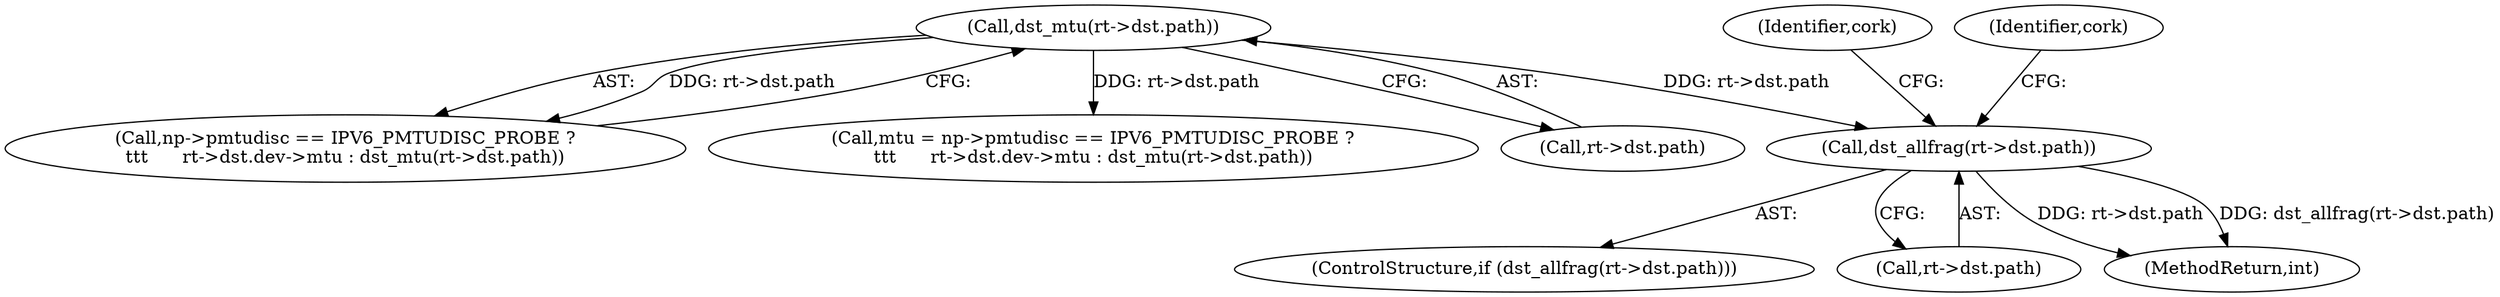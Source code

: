 digraph "0_linux_2811ebac2521ceac84f2bdae402455baa6a7fb47@pointer" {
"1000488" [label="(Call,dst_allfrag(rt->dst.path))"];
"1000460" [label="(Call,dst_mtu(rt->dst.path))"];
"1000496" [label="(Identifier,cork)"];
"1000487" [label="(ControlStructure,if (dst_allfrag(rt->dst.path)))"];
"1000501" [label="(Identifier,cork)"];
"1000447" [label="(Call,np->pmtudisc == IPV6_PMTUDISC_PROBE ?\n\t\t\t      rt->dst.dev->mtu : dst_mtu(rt->dst.path))"];
"1000445" [label="(Call,mtu = np->pmtudisc == IPV6_PMTUDISC_PROBE ?\n\t\t\t      rt->dst.dev->mtu : dst_mtu(rt->dst.path))"];
"1000489" [label="(Call,rt->dst.path)"];
"1000461" [label="(Call,rt->dst.path)"];
"1001333" [label="(MethodReturn,int)"];
"1000460" [label="(Call,dst_mtu(rt->dst.path))"];
"1000488" [label="(Call,dst_allfrag(rt->dst.path))"];
"1000488" -> "1000487"  [label="AST: "];
"1000488" -> "1000489"  [label="CFG: "];
"1000489" -> "1000488"  [label="AST: "];
"1000496" -> "1000488"  [label="CFG: "];
"1000501" -> "1000488"  [label="CFG: "];
"1000488" -> "1001333"  [label="DDG: rt->dst.path"];
"1000488" -> "1001333"  [label="DDG: dst_allfrag(rt->dst.path)"];
"1000460" -> "1000488"  [label="DDG: rt->dst.path"];
"1000460" -> "1000447"  [label="AST: "];
"1000460" -> "1000461"  [label="CFG: "];
"1000461" -> "1000460"  [label="AST: "];
"1000447" -> "1000460"  [label="CFG: "];
"1000460" -> "1000445"  [label="DDG: rt->dst.path"];
"1000460" -> "1000447"  [label="DDG: rt->dst.path"];
}
